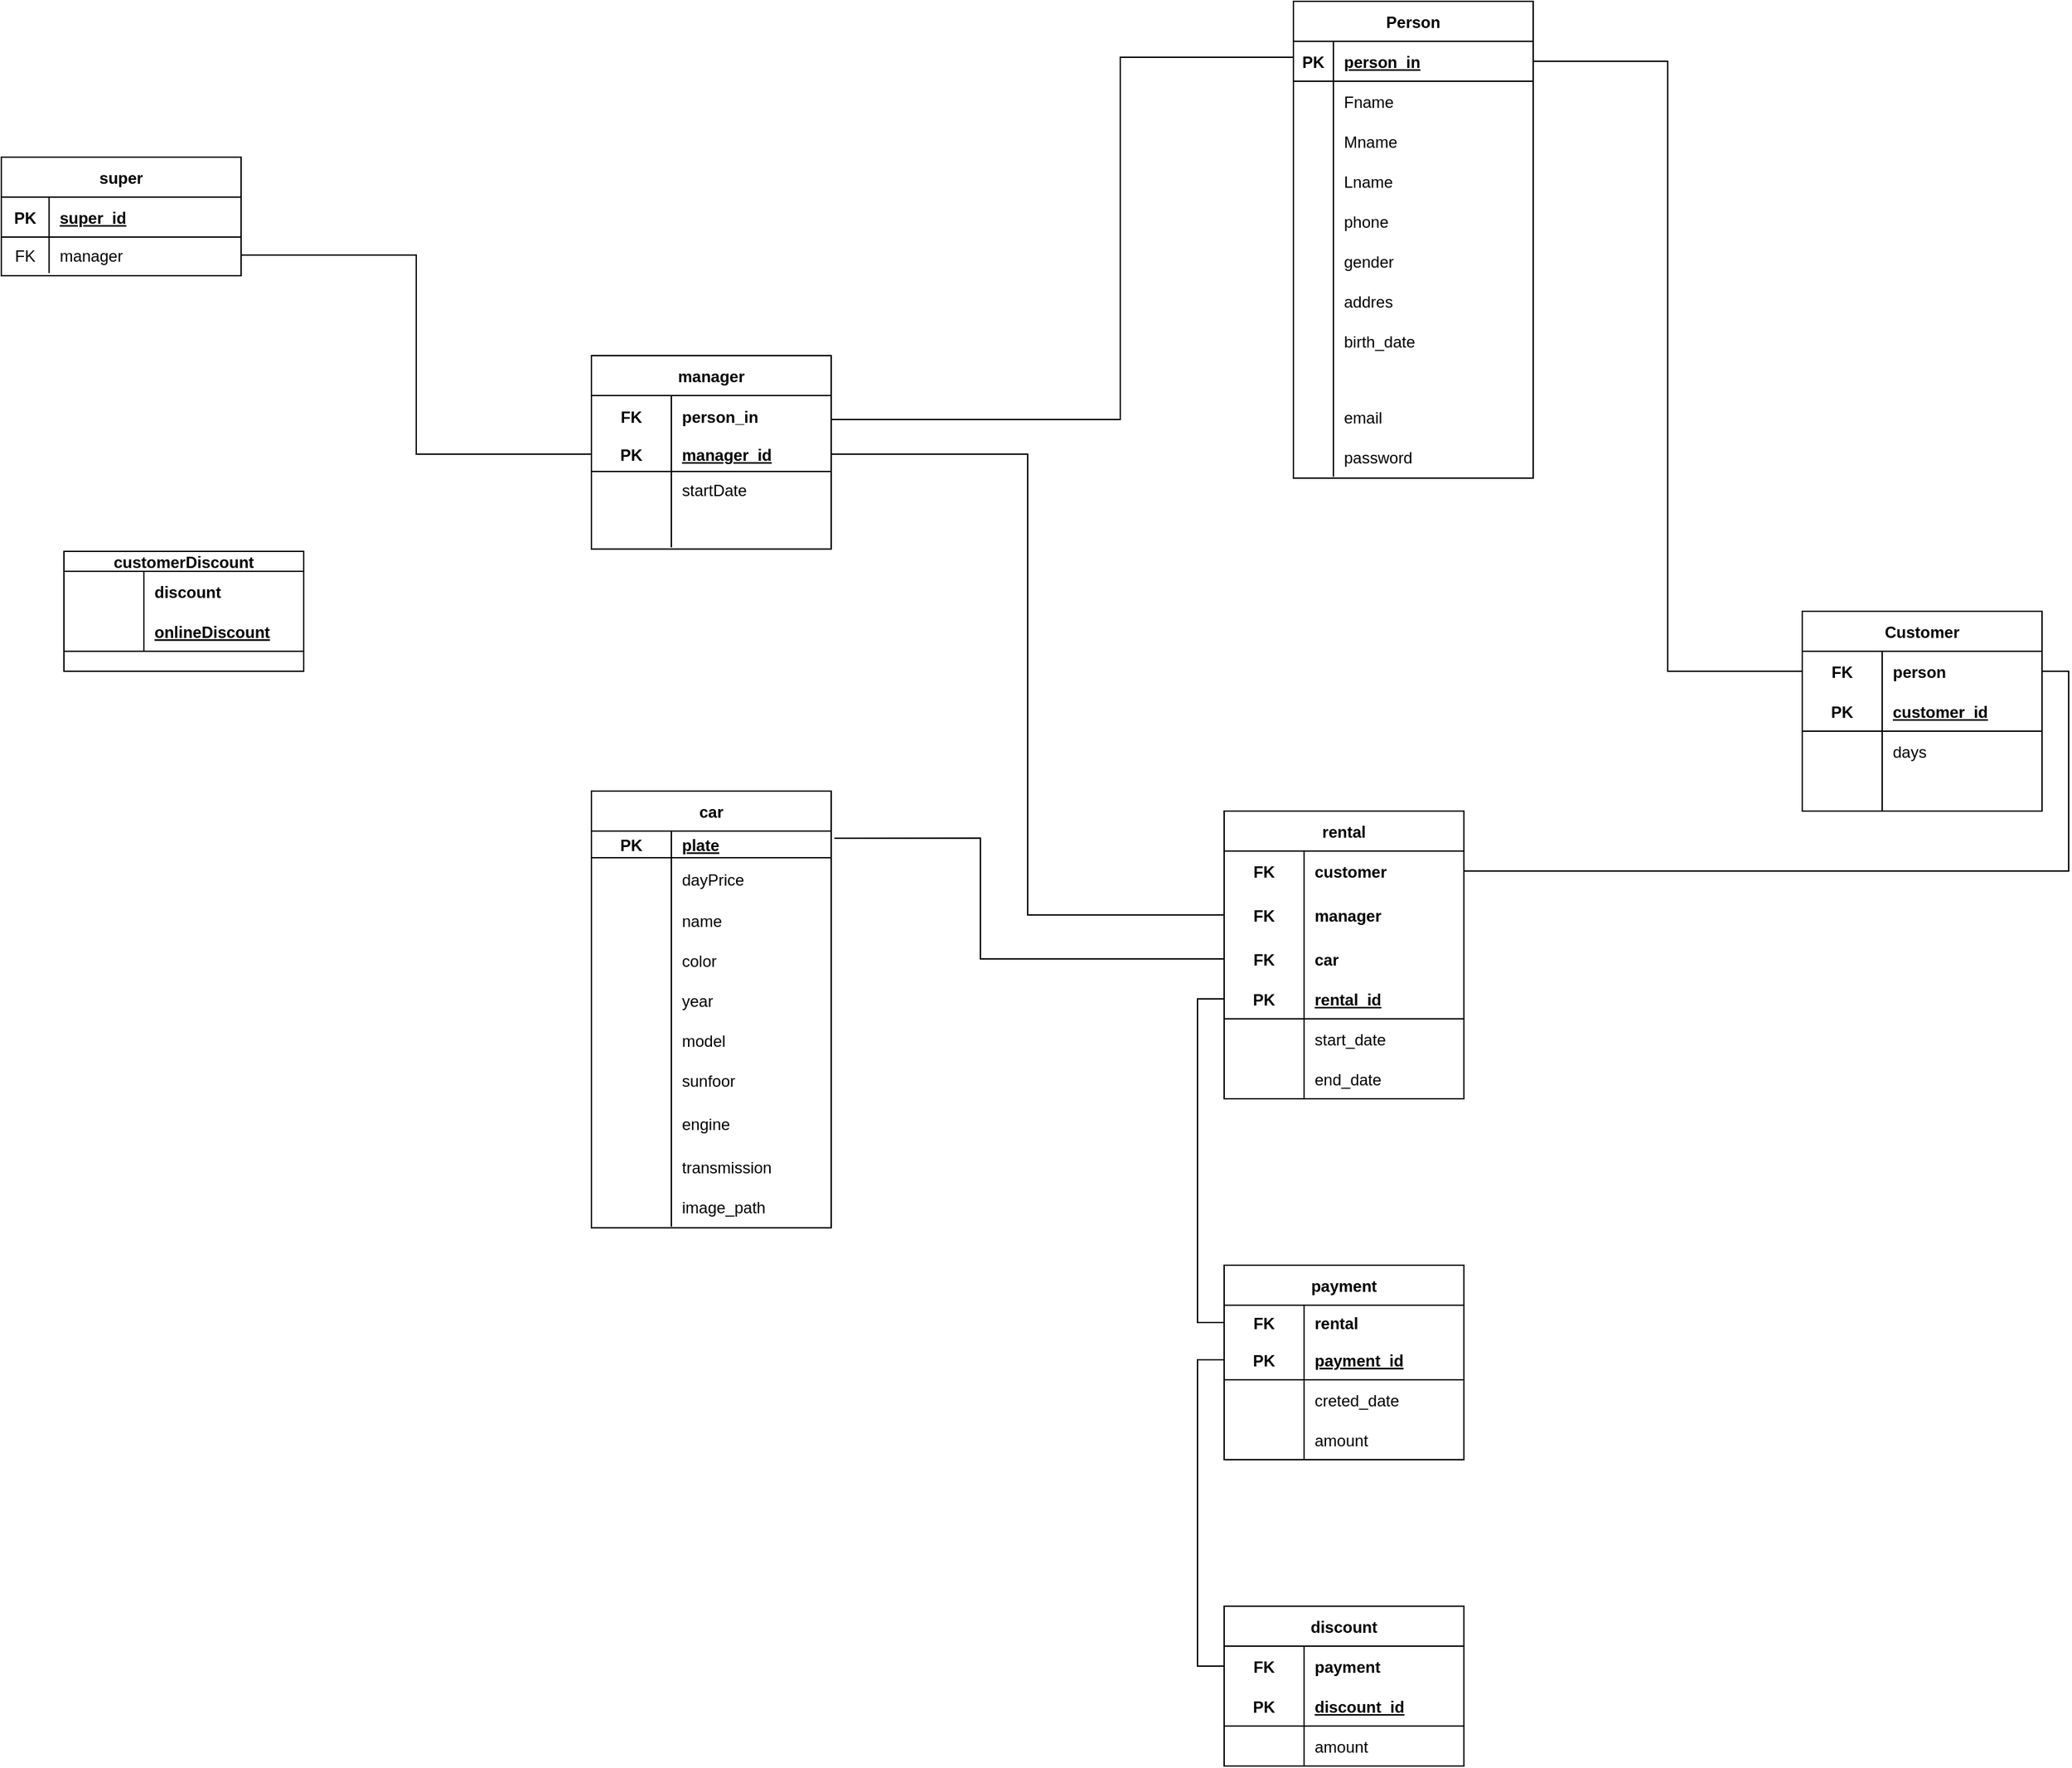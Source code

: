 <mxfile version="20.6.2" type="device"><diagram id="nkUAqKANwpKBDWSjdDUE" name="Page-1"><mxGraphModel dx="4309" dy="1456" grid="0" gridSize="10" guides="1" tooltips="1" connect="1" arrows="1" fold="1" page="0" pageScale="1" pageWidth="850" pageHeight="1100" math="0" shadow="0"><root><mxCell id="0"/><mxCell id="1" parent="0"/><mxCell id="NWsUg01r2J4NhtMfRWpU-36" value="Person" style="shape=table;startSize=30;container=1;collapsible=1;childLayout=tableLayout;fixedRows=1;rowLines=0;fontStyle=1;align=center;resizeLast=1;strokeColor=default;fontFamily=Helvetica;fontSize=12;fontColor=default;fillColor=default;gradientColor=none;" parent="1" vertex="1"><mxGeometry x="-623" y="-53" width="180" height="357.964" as="geometry"/></mxCell><mxCell id="NWsUg01r2J4NhtMfRWpU-37" value="" style="shape=tableRow;horizontal=0;startSize=0;swimlaneHead=0;swimlaneBody=0;fillColor=none;collapsible=0;dropTarget=0;points=[[0,0.5],[1,0.5]];portConstraint=eastwest;top=0;left=0;right=0;bottom=1;strokeColor=default;fontFamily=Helvetica;fontSize=12;fontColor=default;" parent="NWsUg01r2J4NhtMfRWpU-36" vertex="1"><mxGeometry y="30" width="180" height="30" as="geometry"/></mxCell><mxCell id="NWsUg01r2J4NhtMfRWpU-38" value="PK" style="shape=partialRectangle;connectable=0;fillColor=none;top=0;left=0;bottom=0;right=0;fontStyle=1;overflow=hidden;strokeColor=default;fontFamily=Helvetica;fontSize=12;fontColor=default;startSize=30;" parent="NWsUg01r2J4NhtMfRWpU-37" vertex="1"><mxGeometry width="30" height="30" as="geometry"><mxRectangle width="30" height="30" as="alternateBounds"/></mxGeometry></mxCell><mxCell id="NWsUg01r2J4NhtMfRWpU-39" value="person_in" style="shape=partialRectangle;connectable=0;fillColor=none;top=0;left=0;bottom=0;right=0;align=left;spacingLeft=6;fontStyle=5;overflow=hidden;strokeColor=default;fontFamily=Helvetica;fontSize=12;fontColor=default;startSize=30;" parent="NWsUg01r2J4NhtMfRWpU-37" vertex="1"><mxGeometry x="30" width="150" height="30" as="geometry"><mxRectangle width="150" height="30" as="alternateBounds"/></mxGeometry></mxCell><mxCell id="NWsUg01r2J4NhtMfRWpU-40" value="" style="shape=tableRow;horizontal=0;startSize=0;swimlaneHead=0;swimlaneBody=0;fillColor=none;collapsible=0;dropTarget=0;points=[[0,0.5],[1,0.5]];portConstraint=eastwest;top=0;left=0;right=0;bottom=0;strokeColor=default;fontFamily=Helvetica;fontSize=12;fontColor=default;" parent="NWsUg01r2J4NhtMfRWpU-36" vertex="1"><mxGeometry y="60" width="180" height="30" as="geometry"/></mxCell><mxCell id="NWsUg01r2J4NhtMfRWpU-41" value="" style="shape=partialRectangle;connectable=0;fillColor=none;top=0;left=0;bottom=0;right=0;editable=1;overflow=hidden;strokeColor=default;fontFamily=Helvetica;fontSize=12;fontColor=default;startSize=30;" parent="NWsUg01r2J4NhtMfRWpU-40" vertex="1"><mxGeometry width="30" height="30" as="geometry"><mxRectangle width="30" height="30" as="alternateBounds"/></mxGeometry></mxCell><mxCell id="NWsUg01r2J4NhtMfRWpU-42" value="Fname" style="shape=partialRectangle;connectable=0;fillColor=none;top=0;left=0;bottom=0;right=0;align=left;spacingLeft=6;overflow=hidden;strokeColor=default;fontFamily=Helvetica;fontSize=12;fontColor=default;startSize=30;" parent="NWsUg01r2J4NhtMfRWpU-40" vertex="1"><mxGeometry x="30" width="150" height="30" as="geometry"><mxRectangle width="150" height="30" as="alternateBounds"/></mxGeometry></mxCell><mxCell id="NWsUg01r2J4NhtMfRWpU-43" value="" style="shape=tableRow;horizontal=0;startSize=0;swimlaneHead=0;swimlaneBody=0;fillColor=none;collapsible=0;dropTarget=0;points=[[0,0.5],[1,0.5]];portConstraint=eastwest;top=0;left=0;right=0;bottom=0;strokeColor=default;fontFamily=Helvetica;fontSize=12;fontColor=default;" parent="NWsUg01r2J4NhtMfRWpU-36" vertex="1"><mxGeometry y="90" width="180" height="30" as="geometry"/></mxCell><mxCell id="NWsUg01r2J4NhtMfRWpU-44" value="" style="shape=partialRectangle;connectable=0;fillColor=none;top=0;left=0;bottom=0;right=0;editable=1;overflow=hidden;strokeColor=default;fontFamily=Helvetica;fontSize=12;fontColor=default;startSize=30;" parent="NWsUg01r2J4NhtMfRWpU-43" vertex="1"><mxGeometry width="30" height="30" as="geometry"><mxRectangle width="30" height="30" as="alternateBounds"/></mxGeometry></mxCell><mxCell id="NWsUg01r2J4NhtMfRWpU-45" value="Mname" style="shape=partialRectangle;connectable=0;fillColor=none;top=0;left=0;bottom=0;right=0;align=left;spacingLeft=6;overflow=hidden;strokeColor=default;fontFamily=Helvetica;fontSize=12;fontColor=default;startSize=30;" parent="NWsUg01r2J4NhtMfRWpU-43" vertex="1"><mxGeometry x="30" width="150" height="30" as="geometry"><mxRectangle width="150" height="30" as="alternateBounds"/></mxGeometry></mxCell><mxCell id="NWsUg01r2J4NhtMfRWpU-46" value="" style="shape=tableRow;horizontal=0;startSize=0;swimlaneHead=0;swimlaneBody=0;fillColor=none;collapsible=0;dropTarget=0;points=[[0,0.5],[1,0.5]];portConstraint=eastwest;top=0;left=0;right=0;bottom=0;strokeColor=default;fontFamily=Helvetica;fontSize=12;fontColor=default;" parent="NWsUg01r2J4NhtMfRWpU-36" vertex="1"><mxGeometry y="120" width="180" height="30" as="geometry"/></mxCell><mxCell id="NWsUg01r2J4NhtMfRWpU-47" value="" style="shape=partialRectangle;connectable=0;fillColor=none;top=0;left=0;bottom=0;right=0;editable=1;overflow=hidden;strokeColor=default;fontFamily=Helvetica;fontSize=12;fontColor=default;startSize=30;" parent="NWsUg01r2J4NhtMfRWpU-46" vertex="1"><mxGeometry width="30" height="30" as="geometry"><mxRectangle width="30" height="30" as="alternateBounds"/></mxGeometry></mxCell><mxCell id="NWsUg01r2J4NhtMfRWpU-48" value="Lname" style="shape=partialRectangle;connectable=0;fillColor=none;top=0;left=0;bottom=0;right=0;align=left;spacingLeft=6;overflow=hidden;strokeColor=default;fontFamily=Helvetica;fontSize=12;fontColor=default;startSize=30;" parent="NWsUg01r2J4NhtMfRWpU-46" vertex="1"><mxGeometry x="30" width="150" height="30" as="geometry"><mxRectangle width="150" height="30" as="alternateBounds"/></mxGeometry></mxCell><mxCell id="NWsUg01r2J4NhtMfRWpU-50" value="" style="shape=tableRow;horizontal=0;startSize=0;swimlaneHead=0;swimlaneBody=0;fillColor=none;collapsible=0;dropTarget=0;points=[[0,0.5],[1,0.5]];portConstraint=eastwest;top=0;left=0;right=0;bottom=0;strokeColor=default;fontFamily=Helvetica;fontSize=12;fontColor=default;" parent="NWsUg01r2J4NhtMfRWpU-36" vertex="1"><mxGeometry y="150" width="180" height="30" as="geometry"/></mxCell><mxCell id="NWsUg01r2J4NhtMfRWpU-51" value="" style="shape=partialRectangle;connectable=0;fillColor=none;top=0;left=0;bottom=0;right=0;editable=1;overflow=hidden;strokeColor=default;fontFamily=Helvetica;fontSize=12;fontColor=default;startSize=30;" parent="NWsUg01r2J4NhtMfRWpU-50" vertex="1"><mxGeometry width="30" height="30" as="geometry"><mxRectangle width="30" height="30" as="alternateBounds"/></mxGeometry></mxCell><mxCell id="NWsUg01r2J4NhtMfRWpU-52" value="phone" style="shape=partialRectangle;connectable=0;fillColor=none;top=0;left=0;bottom=0;right=0;align=left;spacingLeft=6;overflow=hidden;strokeColor=default;fontFamily=Helvetica;fontSize=12;fontColor=default;startSize=30;" parent="NWsUg01r2J4NhtMfRWpU-50" vertex="1"><mxGeometry x="30" width="150" height="30" as="geometry"><mxRectangle width="150" height="30" as="alternateBounds"/></mxGeometry></mxCell><mxCell id="NWsUg01r2J4NhtMfRWpU-53" value="" style="shape=tableRow;horizontal=0;startSize=0;swimlaneHead=0;swimlaneBody=0;fillColor=none;collapsible=0;dropTarget=0;points=[[0,0.5],[1,0.5]];portConstraint=eastwest;top=0;left=0;right=0;bottom=0;strokeColor=default;fontFamily=Helvetica;fontSize=12;fontColor=default;" parent="NWsUg01r2J4NhtMfRWpU-36" vertex="1"><mxGeometry y="180" width="180" height="30" as="geometry"/></mxCell><mxCell id="NWsUg01r2J4NhtMfRWpU-54" value="" style="shape=partialRectangle;connectable=0;fillColor=none;top=0;left=0;bottom=0;right=0;editable=1;overflow=hidden;strokeColor=default;fontFamily=Helvetica;fontSize=12;fontColor=default;startSize=30;" parent="NWsUg01r2J4NhtMfRWpU-53" vertex="1"><mxGeometry width="30" height="30" as="geometry"><mxRectangle width="30" height="30" as="alternateBounds"/></mxGeometry></mxCell><mxCell id="NWsUg01r2J4NhtMfRWpU-55" value="gender" style="shape=partialRectangle;connectable=0;fillColor=none;top=0;left=0;bottom=0;right=0;align=left;spacingLeft=6;overflow=hidden;strokeColor=default;fontFamily=Helvetica;fontSize=12;fontColor=default;startSize=30;" parent="NWsUg01r2J4NhtMfRWpU-53" vertex="1"><mxGeometry x="30" width="150" height="30" as="geometry"><mxRectangle width="150" height="30" as="alternateBounds"/></mxGeometry></mxCell><mxCell id="NWsUg01r2J4NhtMfRWpU-56" value="" style="shape=tableRow;horizontal=0;startSize=0;swimlaneHead=0;swimlaneBody=0;fillColor=none;collapsible=0;dropTarget=0;points=[[0,0.5],[1,0.5]];portConstraint=eastwest;top=0;left=0;right=0;bottom=0;strokeColor=default;fontFamily=Helvetica;fontSize=12;fontColor=default;" parent="NWsUg01r2J4NhtMfRWpU-36" vertex="1"><mxGeometry y="210" width="180" height="30" as="geometry"/></mxCell><mxCell id="NWsUg01r2J4NhtMfRWpU-57" value="" style="shape=partialRectangle;connectable=0;fillColor=none;top=0;left=0;bottom=0;right=0;editable=1;overflow=hidden;strokeColor=default;fontFamily=Helvetica;fontSize=12;fontColor=default;startSize=30;" parent="NWsUg01r2J4NhtMfRWpU-56" vertex="1"><mxGeometry width="30" height="30" as="geometry"><mxRectangle width="30" height="30" as="alternateBounds"/></mxGeometry></mxCell><mxCell id="NWsUg01r2J4NhtMfRWpU-58" value="addres" style="shape=partialRectangle;connectable=0;fillColor=none;top=0;left=0;bottom=0;right=0;align=left;spacingLeft=6;overflow=hidden;strokeColor=default;fontFamily=Helvetica;fontSize=12;fontColor=default;startSize=30;" parent="NWsUg01r2J4NhtMfRWpU-56" vertex="1"><mxGeometry x="30" width="150" height="30" as="geometry"><mxRectangle width="150" height="30" as="alternateBounds"/></mxGeometry></mxCell><mxCell id="NWsUg01r2J4NhtMfRWpU-59" value="" style="shape=tableRow;horizontal=0;startSize=0;swimlaneHead=0;swimlaneBody=0;fillColor=none;collapsible=0;dropTarget=0;points=[[0,0.5],[1,0.5]];portConstraint=eastwest;top=0;left=0;right=0;bottom=0;strokeColor=default;fontFamily=Helvetica;fontSize=12;fontColor=default;" parent="NWsUg01r2J4NhtMfRWpU-36" vertex="1"><mxGeometry y="240" width="180" height="30" as="geometry"/></mxCell><mxCell id="NWsUg01r2J4NhtMfRWpU-60" value="" style="shape=partialRectangle;connectable=0;fillColor=none;top=0;left=0;bottom=0;right=0;editable=1;overflow=hidden;strokeColor=default;fontFamily=Helvetica;fontSize=12;fontColor=default;startSize=30;" parent="NWsUg01r2J4NhtMfRWpU-59" vertex="1"><mxGeometry width="30" height="30" as="geometry"><mxRectangle width="30" height="30" as="alternateBounds"/></mxGeometry></mxCell><mxCell id="NWsUg01r2J4NhtMfRWpU-61" value="birth_date" style="shape=partialRectangle;connectable=0;fillColor=none;top=0;left=0;bottom=0;right=0;align=left;spacingLeft=6;overflow=hidden;strokeColor=default;fontFamily=Helvetica;fontSize=12;fontColor=default;startSize=30;" parent="NWsUg01r2J4NhtMfRWpU-59" vertex="1"><mxGeometry x="30" width="150" height="30" as="geometry"><mxRectangle width="150" height="30" as="alternateBounds"/></mxGeometry></mxCell><mxCell id="kNGBFcUpJWhZeo4rrNSN-45" value="" style="shape=tableRow;horizontal=0;startSize=0;swimlaneHead=0;swimlaneBody=0;fillColor=none;collapsible=0;dropTarget=0;points=[[0,0.5],[1,0.5]];portConstraint=eastwest;top=0;left=0;right=0;bottom=0;strokeColor=default;fontFamily=Helvetica;fontSize=12;fontColor=default;" parent="NWsUg01r2J4NhtMfRWpU-36" vertex="1"><mxGeometry y="270" width="180" height="27" as="geometry"/></mxCell><mxCell id="kNGBFcUpJWhZeo4rrNSN-46" value="" style="shape=partialRectangle;connectable=0;fillColor=none;top=0;left=0;bottom=0;right=0;editable=1;overflow=hidden;strokeColor=default;fontFamily=Helvetica;fontSize=12;fontColor=default;startSize=30;" parent="kNGBFcUpJWhZeo4rrNSN-45" vertex="1"><mxGeometry width="30" height="27" as="geometry"><mxRectangle width="30" height="27" as="alternateBounds"/></mxGeometry></mxCell><mxCell id="kNGBFcUpJWhZeo4rrNSN-47" value="" style="shape=partialRectangle;connectable=0;fillColor=none;top=0;left=0;bottom=0;right=0;align=left;spacingLeft=6;overflow=hidden;strokeColor=default;fontFamily=Helvetica;fontSize=12;fontColor=default;startSize=30;" parent="kNGBFcUpJWhZeo4rrNSN-45" vertex="1"><mxGeometry x="30" width="150" height="27" as="geometry"><mxRectangle width="150" height="27" as="alternateBounds"/></mxGeometry></mxCell><mxCell id="NWsUg01r2J4NhtMfRWpU-62" value="" style="shape=tableRow;horizontal=0;startSize=0;swimlaneHead=0;swimlaneBody=0;fillColor=none;collapsible=0;dropTarget=0;points=[[0,0.5],[1,0.5]];portConstraint=eastwest;top=0;left=0;right=0;bottom=0;strokeColor=default;fontFamily=Helvetica;fontSize=12;fontColor=default;" parent="NWsUg01r2J4NhtMfRWpU-36" vertex="1"><mxGeometry y="297" width="180" height="30" as="geometry"/></mxCell><mxCell id="NWsUg01r2J4NhtMfRWpU-63" value="" style="shape=partialRectangle;connectable=0;fillColor=none;top=0;left=0;bottom=0;right=0;editable=1;overflow=hidden;strokeColor=default;fontFamily=Helvetica;fontSize=12;fontColor=default;startSize=30;" parent="NWsUg01r2J4NhtMfRWpU-62" vertex="1"><mxGeometry width="30" height="30" as="geometry"><mxRectangle width="30" height="30" as="alternateBounds"/></mxGeometry></mxCell><mxCell id="NWsUg01r2J4NhtMfRWpU-64" value="email" style="shape=partialRectangle;connectable=0;fillColor=none;top=0;left=0;bottom=0;right=0;align=left;spacingLeft=6;overflow=hidden;strokeColor=default;fontFamily=Helvetica;fontSize=12;fontColor=default;startSize=30;" parent="NWsUg01r2J4NhtMfRWpU-62" vertex="1"><mxGeometry x="30" width="150" height="30" as="geometry"><mxRectangle width="150" height="30" as="alternateBounds"/></mxGeometry></mxCell><mxCell id="pjFPg2zLvm7KXzIV2C6k-51" value="" style="shape=tableRow;horizontal=0;startSize=0;swimlaneHead=0;swimlaneBody=0;fillColor=none;collapsible=0;dropTarget=0;points=[[0,0.5],[1,0.5]];portConstraint=eastwest;top=0;left=0;right=0;bottom=0;strokeColor=default;fontFamily=Helvetica;fontSize=12;fontColor=default;" parent="NWsUg01r2J4NhtMfRWpU-36" vertex="1"><mxGeometry y="327" width="180" height="30" as="geometry"/></mxCell><mxCell id="pjFPg2zLvm7KXzIV2C6k-52" value="" style="shape=partialRectangle;connectable=0;fillColor=none;top=0;left=0;bottom=0;right=0;editable=1;overflow=hidden;strokeColor=default;fontFamily=Helvetica;fontSize=12;fontColor=default;startSize=30;" parent="pjFPg2zLvm7KXzIV2C6k-51" vertex="1"><mxGeometry width="30" height="30" as="geometry"><mxRectangle width="30" height="30" as="alternateBounds"/></mxGeometry></mxCell><mxCell id="pjFPg2zLvm7KXzIV2C6k-53" value="password" style="shape=partialRectangle;connectable=0;fillColor=none;top=0;left=0;bottom=0;right=0;align=left;spacingLeft=6;overflow=hidden;strokeColor=default;fontFamily=Helvetica;fontSize=12;fontColor=default;startSize=30;" parent="pjFPg2zLvm7KXzIV2C6k-51" vertex="1"><mxGeometry x="30" width="150" height="30" as="geometry"><mxRectangle width="150" height="30" as="alternateBounds"/></mxGeometry></mxCell><mxCell id="pjFPg2zLvm7KXzIV2C6k-54" value="Customer" style="shape=table;startSize=30;container=1;collapsible=1;childLayout=tableLayout;fixedRows=1;rowLines=0;fontStyle=1;align=center;resizeLast=1;" parent="1" vertex="1"><mxGeometry x="-241" y="405" width="180" height="150" as="geometry"/></mxCell><mxCell id="pjFPg2zLvm7KXzIV2C6k-55" value="" style="shape=tableRow;horizontal=0;startSize=0;swimlaneHead=0;swimlaneBody=0;fillColor=none;collapsible=0;dropTarget=0;points=[[0,0.5],[1,0.5]];portConstraint=eastwest;top=0;left=0;right=0;bottom=0;" parent="pjFPg2zLvm7KXzIV2C6k-54" vertex="1"><mxGeometry y="30" width="180" height="30" as="geometry"/></mxCell><mxCell id="pjFPg2zLvm7KXzIV2C6k-56" value="FK" style="shape=partialRectangle;connectable=0;fillColor=none;top=0;left=0;bottom=0;right=0;fontStyle=1;overflow=hidden;" parent="pjFPg2zLvm7KXzIV2C6k-55" vertex="1"><mxGeometry width="60" height="30" as="geometry"><mxRectangle width="60" height="30" as="alternateBounds"/></mxGeometry></mxCell><mxCell id="pjFPg2zLvm7KXzIV2C6k-57" value="person" style="shape=partialRectangle;connectable=0;fillColor=none;top=0;left=0;bottom=0;right=0;align=left;spacingLeft=6;fontStyle=1;overflow=hidden;" parent="pjFPg2zLvm7KXzIV2C6k-55" vertex="1"><mxGeometry x="60" width="120" height="30" as="geometry"><mxRectangle width="120" height="30" as="alternateBounds"/></mxGeometry></mxCell><mxCell id="pjFPg2zLvm7KXzIV2C6k-58" value="" style="shape=tableRow;horizontal=0;startSize=0;swimlaneHead=0;swimlaneBody=0;fillColor=none;collapsible=0;dropTarget=0;points=[[0,0.5],[1,0.5]];portConstraint=eastwest;top=0;left=0;right=0;bottom=1;" parent="pjFPg2zLvm7KXzIV2C6k-54" vertex="1"><mxGeometry y="60" width="180" height="30" as="geometry"/></mxCell><mxCell id="pjFPg2zLvm7KXzIV2C6k-59" value="PK" style="shape=partialRectangle;connectable=0;fillColor=none;top=0;left=0;bottom=0;right=0;fontStyle=1;overflow=hidden;" parent="pjFPg2zLvm7KXzIV2C6k-58" vertex="1"><mxGeometry width="60" height="30" as="geometry"><mxRectangle width="60" height="30" as="alternateBounds"/></mxGeometry></mxCell><mxCell id="pjFPg2zLvm7KXzIV2C6k-60" value="customer_id" style="shape=partialRectangle;connectable=0;fillColor=none;top=0;left=0;bottom=0;right=0;align=left;spacingLeft=6;fontStyle=5;overflow=hidden;" parent="pjFPg2zLvm7KXzIV2C6k-58" vertex="1"><mxGeometry x="60" width="120" height="30" as="geometry"><mxRectangle width="120" height="30" as="alternateBounds"/></mxGeometry></mxCell><mxCell id="pjFPg2zLvm7KXzIV2C6k-61" value="" style="shape=tableRow;horizontal=0;startSize=0;swimlaneHead=0;swimlaneBody=0;fillColor=none;collapsible=0;dropTarget=0;points=[[0,0.5],[1,0.5]];portConstraint=eastwest;top=0;left=0;right=0;bottom=0;" parent="pjFPg2zLvm7KXzIV2C6k-54" vertex="1"><mxGeometry y="90" width="180" height="30" as="geometry"/></mxCell><mxCell id="pjFPg2zLvm7KXzIV2C6k-62" value="" style="shape=partialRectangle;connectable=0;fillColor=none;top=0;left=0;bottom=0;right=0;editable=1;overflow=hidden;" parent="pjFPg2zLvm7KXzIV2C6k-61" vertex="1"><mxGeometry width="60" height="30" as="geometry"><mxRectangle width="60" height="30" as="alternateBounds"/></mxGeometry></mxCell><mxCell id="pjFPg2zLvm7KXzIV2C6k-63" value="days" style="shape=partialRectangle;connectable=0;fillColor=none;top=0;left=0;bottom=0;right=0;align=left;spacingLeft=6;overflow=hidden;" parent="pjFPg2zLvm7KXzIV2C6k-61" vertex="1"><mxGeometry x="60" width="120" height="30" as="geometry"><mxRectangle width="120" height="30" as="alternateBounds"/></mxGeometry></mxCell><mxCell id="pjFPg2zLvm7KXzIV2C6k-64" value="" style="shape=tableRow;horizontal=0;startSize=0;swimlaneHead=0;swimlaneBody=0;fillColor=none;collapsible=0;dropTarget=0;points=[[0,0.5],[1,0.5]];portConstraint=eastwest;top=0;left=0;right=0;bottom=0;" parent="pjFPg2zLvm7KXzIV2C6k-54" vertex="1"><mxGeometry y="120" width="180" height="30" as="geometry"/></mxCell><mxCell id="pjFPg2zLvm7KXzIV2C6k-65" value="" style="shape=partialRectangle;connectable=0;fillColor=none;top=0;left=0;bottom=0;right=0;editable=1;overflow=hidden;" parent="pjFPg2zLvm7KXzIV2C6k-64" vertex="1"><mxGeometry width="60" height="30" as="geometry"><mxRectangle width="60" height="30" as="alternateBounds"/></mxGeometry></mxCell><mxCell id="pjFPg2zLvm7KXzIV2C6k-66" value="" style="shape=partialRectangle;connectable=0;fillColor=none;top=0;left=0;bottom=0;right=0;align=left;spacingLeft=6;overflow=hidden;" parent="pjFPg2zLvm7KXzIV2C6k-64" vertex="1"><mxGeometry x="60" width="120" height="30" as="geometry"><mxRectangle width="120" height="30" as="alternateBounds"/></mxGeometry></mxCell><mxCell id="pjFPg2zLvm7KXzIV2C6k-80" value="manager" style="shape=table;startSize=30;container=1;collapsible=1;childLayout=tableLayout;fixedRows=1;rowLines=0;fontStyle=1;align=center;resizeLast=1;" parent="1" vertex="1"><mxGeometry x="-1150" y="213" width="180" height="145.2" as="geometry"/></mxCell><mxCell id="pjFPg2zLvm7KXzIV2C6k-81" value="" style="shape=tableRow;horizontal=0;startSize=0;swimlaneHead=0;swimlaneBody=0;fillColor=none;collapsible=0;dropTarget=0;points=[[0,0.5],[1,0.5]];portConstraint=eastwest;top=0;left=0;right=0;bottom=0;" parent="pjFPg2zLvm7KXzIV2C6k-80" vertex="1"><mxGeometry y="30" width="180" height="31" as="geometry"/></mxCell><mxCell id="pjFPg2zLvm7KXzIV2C6k-82" value="FK" style="shape=partialRectangle;connectable=0;fillColor=none;top=0;left=0;bottom=0;right=0;fontStyle=1;overflow=hidden;" parent="pjFPg2zLvm7KXzIV2C6k-81" vertex="1"><mxGeometry width="60" height="31" as="geometry"><mxRectangle width="60" height="31" as="alternateBounds"/></mxGeometry></mxCell><mxCell id="pjFPg2zLvm7KXzIV2C6k-83" value="person_in" style="shape=partialRectangle;connectable=0;fillColor=none;top=0;left=0;bottom=0;right=0;align=left;spacingLeft=6;fontStyle=1;overflow=hidden;" parent="pjFPg2zLvm7KXzIV2C6k-81" vertex="1"><mxGeometry x="60" width="120" height="31" as="geometry"><mxRectangle width="120" height="31" as="alternateBounds"/></mxGeometry></mxCell><mxCell id="pjFPg2zLvm7KXzIV2C6k-84" value="" style="shape=tableRow;horizontal=0;startSize=0;swimlaneHead=0;swimlaneBody=0;fillColor=none;collapsible=0;dropTarget=0;points=[[0,0.5],[1,0.5]];portConstraint=eastwest;top=0;left=0;right=0;bottom=1;" parent="pjFPg2zLvm7KXzIV2C6k-80" vertex="1"><mxGeometry y="61" width="180" height="26" as="geometry"/></mxCell><mxCell id="pjFPg2zLvm7KXzIV2C6k-85" value="PK" style="shape=partialRectangle;connectable=0;fillColor=none;top=0;left=0;bottom=0;right=0;fontStyle=1;overflow=hidden;" parent="pjFPg2zLvm7KXzIV2C6k-84" vertex="1"><mxGeometry width="60" height="26" as="geometry"><mxRectangle width="60" height="26" as="alternateBounds"/></mxGeometry></mxCell><mxCell id="pjFPg2zLvm7KXzIV2C6k-86" value="manager_id" style="shape=partialRectangle;connectable=0;fillColor=none;top=0;left=0;bottom=0;right=0;align=left;spacingLeft=6;fontStyle=5;overflow=hidden;" parent="pjFPg2zLvm7KXzIV2C6k-84" vertex="1"><mxGeometry x="60" width="120" height="26" as="geometry"><mxRectangle width="120" height="26" as="alternateBounds"/></mxGeometry></mxCell><mxCell id="pjFPg2zLvm7KXzIV2C6k-87" value="" style="shape=tableRow;horizontal=0;startSize=0;swimlaneHead=0;swimlaneBody=0;fillColor=none;collapsible=0;dropTarget=0;points=[[0,0.5],[1,0.5]];portConstraint=eastwest;top=0;left=0;right=0;bottom=0;" parent="pjFPg2zLvm7KXzIV2C6k-80" vertex="1"><mxGeometry y="87" width="180" height="27" as="geometry"/></mxCell><mxCell id="pjFPg2zLvm7KXzIV2C6k-88" value="" style="shape=partialRectangle;connectable=0;fillColor=none;top=0;left=0;bottom=0;right=0;editable=1;overflow=hidden;" parent="pjFPg2zLvm7KXzIV2C6k-87" vertex="1"><mxGeometry width="60" height="27" as="geometry"><mxRectangle width="60" height="27" as="alternateBounds"/></mxGeometry></mxCell><mxCell id="pjFPg2zLvm7KXzIV2C6k-89" value="startDate" style="shape=partialRectangle;connectable=0;fillColor=none;top=0;left=0;bottom=0;right=0;align=left;spacingLeft=6;overflow=hidden;" parent="pjFPg2zLvm7KXzIV2C6k-87" vertex="1"><mxGeometry x="60" width="120" height="27" as="geometry"><mxRectangle width="120" height="27" as="alternateBounds"/></mxGeometry></mxCell><mxCell id="pjFPg2zLvm7KXzIV2C6k-90" value="" style="shape=tableRow;horizontal=0;startSize=0;swimlaneHead=0;swimlaneBody=0;fillColor=none;collapsible=0;dropTarget=0;points=[[0,0.5],[1,0.5]];portConstraint=eastwest;top=0;left=0;right=0;bottom=0;" parent="pjFPg2zLvm7KXzIV2C6k-80" vertex="1"><mxGeometry y="114" width="180" height="30" as="geometry"/></mxCell><mxCell id="pjFPg2zLvm7KXzIV2C6k-91" value="" style="shape=partialRectangle;connectable=0;fillColor=none;top=0;left=0;bottom=0;right=0;editable=1;overflow=hidden;" parent="pjFPg2zLvm7KXzIV2C6k-90" vertex="1"><mxGeometry width="60" height="30" as="geometry"><mxRectangle width="60" height="30" as="alternateBounds"/></mxGeometry></mxCell><mxCell id="pjFPg2zLvm7KXzIV2C6k-92" value="" style="shape=partialRectangle;connectable=0;fillColor=none;top=0;left=0;bottom=0;right=0;align=left;spacingLeft=6;overflow=hidden;" parent="pjFPg2zLvm7KXzIV2C6k-90" vertex="1"><mxGeometry x="60" width="120" height="30" as="geometry"><mxRectangle width="120" height="30" as="alternateBounds"/></mxGeometry></mxCell><mxCell id="pjFPg2zLvm7KXzIV2C6k-124" value="car" style="shape=table;startSize=30;container=1;collapsible=1;childLayout=tableLayout;fixedRows=1;rowLines=0;fontStyle=1;align=center;resizeLast=1;" parent="1" vertex="1"><mxGeometry x="-1150" y="540" width="180" height="327.826" as="geometry"/></mxCell><mxCell id="pjFPg2zLvm7KXzIV2C6k-128" value="" style="shape=tableRow;horizontal=0;startSize=0;swimlaneHead=0;swimlaneBody=0;fillColor=none;collapsible=0;dropTarget=0;points=[[0,0.5],[1,0.5]];portConstraint=eastwest;top=0;left=0;right=0;bottom=1;" parent="pjFPg2zLvm7KXzIV2C6k-124" vertex="1"><mxGeometry y="30" width="180" height="20" as="geometry"/></mxCell><mxCell id="pjFPg2zLvm7KXzIV2C6k-129" value="PK" style="shape=partialRectangle;connectable=0;fillColor=none;top=0;left=0;bottom=0;right=0;fontStyle=1;overflow=hidden;" parent="pjFPg2zLvm7KXzIV2C6k-128" vertex="1"><mxGeometry width="60" height="20" as="geometry"><mxRectangle width="60" height="20" as="alternateBounds"/></mxGeometry></mxCell><mxCell id="pjFPg2zLvm7KXzIV2C6k-130" value="plate" style="shape=partialRectangle;connectable=0;fillColor=none;top=0;left=0;bottom=0;right=0;align=left;spacingLeft=6;fontStyle=5;overflow=hidden;" parent="pjFPg2zLvm7KXzIV2C6k-128" vertex="1"><mxGeometry x="60" width="120" height="20" as="geometry"><mxRectangle width="120" height="20" as="alternateBounds"/></mxGeometry></mxCell><mxCell id="pjFPg2zLvm7KXzIV2C6k-131" value="" style="shape=tableRow;horizontal=0;startSize=0;swimlaneHead=0;swimlaneBody=0;fillColor=none;collapsible=0;dropTarget=0;points=[[0,0.5],[1,0.5]];portConstraint=eastwest;top=0;left=0;right=0;bottom=0;" parent="pjFPg2zLvm7KXzIV2C6k-124" vertex="1"><mxGeometry y="50" width="180" height="32" as="geometry"/></mxCell><mxCell id="pjFPg2zLvm7KXzIV2C6k-132" value="" style="shape=partialRectangle;connectable=0;fillColor=none;top=0;left=0;bottom=0;right=0;editable=1;overflow=hidden;" parent="pjFPg2zLvm7KXzIV2C6k-131" vertex="1"><mxGeometry width="60" height="32" as="geometry"><mxRectangle width="60" height="32" as="alternateBounds"/></mxGeometry></mxCell><mxCell id="pjFPg2zLvm7KXzIV2C6k-133" value="dayPrice" style="shape=partialRectangle;connectable=0;fillColor=none;top=0;left=0;bottom=0;right=0;align=left;spacingLeft=6;overflow=hidden;" parent="pjFPg2zLvm7KXzIV2C6k-131" vertex="1"><mxGeometry x="60" width="120" height="32" as="geometry"><mxRectangle width="120" height="32" as="alternateBounds"/></mxGeometry></mxCell><mxCell id="pjFPg2zLvm7KXzIV2C6k-134" value="" style="shape=tableRow;horizontal=0;startSize=0;swimlaneHead=0;swimlaneBody=0;fillColor=none;collapsible=0;dropTarget=0;points=[[0,0.5],[1,0.5]];portConstraint=eastwest;top=0;left=0;right=0;bottom=0;" parent="pjFPg2zLvm7KXzIV2C6k-124" vertex="1"><mxGeometry y="82" width="180" height="30" as="geometry"/></mxCell><mxCell id="pjFPg2zLvm7KXzIV2C6k-135" value="" style="shape=partialRectangle;connectable=0;fillColor=none;top=0;left=0;bottom=0;right=0;editable=1;overflow=hidden;" parent="pjFPg2zLvm7KXzIV2C6k-134" vertex="1"><mxGeometry width="60" height="30" as="geometry"><mxRectangle width="60" height="30" as="alternateBounds"/></mxGeometry></mxCell><mxCell id="pjFPg2zLvm7KXzIV2C6k-136" value="name" style="shape=partialRectangle;connectable=0;fillColor=none;top=0;left=0;bottom=0;right=0;align=left;spacingLeft=6;overflow=hidden;" parent="pjFPg2zLvm7KXzIV2C6k-134" vertex="1"><mxGeometry x="60" width="120" height="30" as="geometry"><mxRectangle width="120" height="30" as="alternateBounds"/></mxGeometry></mxCell><mxCell id="pjFPg2zLvm7KXzIV2C6k-137" value="" style="shape=tableRow;horizontal=0;startSize=0;swimlaneHead=0;swimlaneBody=0;fillColor=none;collapsible=0;dropTarget=0;points=[[0,0.5],[1,0.5]];portConstraint=eastwest;top=0;left=0;right=0;bottom=0;" parent="pjFPg2zLvm7KXzIV2C6k-124" vertex="1"><mxGeometry y="112" width="180" height="30" as="geometry"/></mxCell><mxCell id="pjFPg2zLvm7KXzIV2C6k-138" value="" style="shape=partialRectangle;connectable=0;fillColor=none;top=0;left=0;bottom=0;right=0;editable=1;overflow=hidden;" parent="pjFPg2zLvm7KXzIV2C6k-137" vertex="1"><mxGeometry width="60" height="30" as="geometry"><mxRectangle width="60" height="30" as="alternateBounds"/></mxGeometry></mxCell><mxCell id="pjFPg2zLvm7KXzIV2C6k-139" value="color" style="shape=partialRectangle;connectable=0;fillColor=none;top=0;left=0;bottom=0;right=0;align=left;spacingLeft=6;overflow=hidden;" parent="pjFPg2zLvm7KXzIV2C6k-137" vertex="1"><mxGeometry x="60" width="120" height="30" as="geometry"><mxRectangle width="120" height="30" as="alternateBounds"/></mxGeometry></mxCell><mxCell id="pjFPg2zLvm7KXzIV2C6k-140" value="" style="shape=tableRow;horizontal=0;startSize=0;swimlaneHead=0;swimlaneBody=0;fillColor=none;collapsible=0;dropTarget=0;points=[[0,0.5],[1,0.5]];portConstraint=eastwest;top=0;left=0;right=0;bottom=0;" parent="pjFPg2zLvm7KXzIV2C6k-124" vertex="1"><mxGeometry y="142" width="180" height="30" as="geometry"/></mxCell><mxCell id="pjFPg2zLvm7KXzIV2C6k-141" value="" style="shape=partialRectangle;connectable=0;fillColor=none;top=0;left=0;bottom=0;right=0;editable=1;overflow=hidden;" parent="pjFPg2zLvm7KXzIV2C6k-140" vertex="1"><mxGeometry width="60" height="30" as="geometry"><mxRectangle width="60" height="30" as="alternateBounds"/></mxGeometry></mxCell><mxCell id="pjFPg2zLvm7KXzIV2C6k-142" value="year" style="shape=partialRectangle;connectable=0;fillColor=none;top=0;left=0;bottom=0;right=0;align=left;spacingLeft=6;overflow=hidden;" parent="pjFPg2zLvm7KXzIV2C6k-140" vertex="1"><mxGeometry x="60" width="120" height="30" as="geometry"><mxRectangle width="120" height="30" as="alternateBounds"/></mxGeometry></mxCell><mxCell id="pjFPg2zLvm7KXzIV2C6k-143" value="" style="shape=tableRow;horizontal=0;startSize=0;swimlaneHead=0;swimlaneBody=0;fillColor=none;collapsible=0;dropTarget=0;points=[[0,0.5],[1,0.5]];portConstraint=eastwest;top=0;left=0;right=0;bottom=0;" parent="pjFPg2zLvm7KXzIV2C6k-124" vertex="1"><mxGeometry y="172" width="180" height="30" as="geometry"/></mxCell><mxCell id="pjFPg2zLvm7KXzIV2C6k-144" value="" style="shape=partialRectangle;connectable=0;fillColor=none;top=0;left=0;bottom=0;right=0;editable=1;overflow=hidden;" parent="pjFPg2zLvm7KXzIV2C6k-143" vertex="1"><mxGeometry width="60" height="30" as="geometry"><mxRectangle width="60" height="30" as="alternateBounds"/></mxGeometry></mxCell><mxCell id="pjFPg2zLvm7KXzIV2C6k-145" value="model" style="shape=partialRectangle;connectable=0;fillColor=none;top=0;left=0;bottom=0;right=0;align=left;spacingLeft=6;overflow=hidden;" parent="pjFPg2zLvm7KXzIV2C6k-143" vertex="1"><mxGeometry x="60" width="120" height="30" as="geometry"><mxRectangle width="120" height="30" as="alternateBounds"/></mxGeometry></mxCell><mxCell id="pjFPg2zLvm7KXzIV2C6k-146" value="" style="shape=tableRow;horizontal=0;startSize=0;swimlaneHead=0;swimlaneBody=0;fillColor=none;collapsible=0;dropTarget=0;points=[[0,0.5],[1,0.5]];portConstraint=eastwest;top=0;left=0;right=0;bottom=0;" parent="pjFPg2zLvm7KXzIV2C6k-124" vertex="1"><mxGeometry y="202" width="180" height="30" as="geometry"/></mxCell><mxCell id="pjFPg2zLvm7KXzIV2C6k-147" value="" style="shape=partialRectangle;connectable=0;fillColor=none;top=0;left=0;bottom=0;right=0;editable=1;overflow=hidden;" parent="pjFPg2zLvm7KXzIV2C6k-146" vertex="1"><mxGeometry width="60" height="30" as="geometry"><mxRectangle width="60" height="30" as="alternateBounds"/></mxGeometry></mxCell><mxCell id="pjFPg2zLvm7KXzIV2C6k-148" value="sunfoor" style="shape=partialRectangle;connectable=0;fillColor=none;top=0;left=0;bottom=0;right=0;align=left;spacingLeft=6;overflow=hidden;" parent="pjFPg2zLvm7KXzIV2C6k-146" vertex="1"><mxGeometry x="60" width="120" height="30" as="geometry"><mxRectangle width="120" height="30" as="alternateBounds"/></mxGeometry></mxCell><mxCell id="pjFPg2zLvm7KXzIV2C6k-149" value="" style="shape=tableRow;horizontal=0;startSize=0;swimlaneHead=0;swimlaneBody=0;fillColor=none;collapsible=0;dropTarget=0;points=[[0,0.5],[1,0.5]];portConstraint=eastwest;top=0;left=0;right=0;bottom=0;" parent="pjFPg2zLvm7KXzIV2C6k-124" vertex="1"><mxGeometry y="232" width="180" height="35" as="geometry"/></mxCell><mxCell id="pjFPg2zLvm7KXzIV2C6k-150" value="" style="shape=partialRectangle;connectable=0;fillColor=none;top=0;left=0;bottom=0;right=0;editable=1;overflow=hidden;" parent="pjFPg2zLvm7KXzIV2C6k-149" vertex="1"><mxGeometry width="60" height="35" as="geometry"><mxRectangle width="60" height="35" as="alternateBounds"/></mxGeometry></mxCell><mxCell id="pjFPg2zLvm7KXzIV2C6k-151" value="engine" style="shape=partialRectangle;connectable=0;fillColor=none;top=0;left=0;bottom=0;right=0;align=left;spacingLeft=6;overflow=hidden;" parent="pjFPg2zLvm7KXzIV2C6k-149" vertex="1"><mxGeometry x="60" width="120" height="35" as="geometry"><mxRectangle width="120" height="35" as="alternateBounds"/></mxGeometry></mxCell><mxCell id="pjFPg2zLvm7KXzIV2C6k-152" value="" style="shape=tableRow;horizontal=0;startSize=0;swimlaneHead=0;swimlaneBody=0;fillColor=none;collapsible=0;dropTarget=0;points=[[0,0.5],[1,0.5]];portConstraint=eastwest;top=0;left=0;right=0;bottom=0;" parent="pjFPg2zLvm7KXzIV2C6k-124" vertex="1"><mxGeometry y="267" width="180" height="30" as="geometry"/></mxCell><mxCell id="pjFPg2zLvm7KXzIV2C6k-153" value="" style="shape=partialRectangle;connectable=0;fillColor=none;top=0;left=0;bottom=0;right=0;editable=1;overflow=hidden;" parent="pjFPg2zLvm7KXzIV2C6k-152" vertex="1"><mxGeometry width="60" height="30" as="geometry"><mxRectangle width="60" height="30" as="alternateBounds"/></mxGeometry></mxCell><mxCell id="pjFPg2zLvm7KXzIV2C6k-154" value="transmission" style="shape=partialRectangle;connectable=0;fillColor=none;top=0;left=0;bottom=0;right=0;align=left;spacingLeft=6;overflow=hidden;" parent="pjFPg2zLvm7KXzIV2C6k-152" vertex="1"><mxGeometry x="60" width="120" height="30" as="geometry"><mxRectangle width="120" height="30" as="alternateBounds"/></mxGeometry></mxCell><mxCell id="kNGBFcUpJWhZeo4rrNSN-42" value="" style="shape=tableRow;horizontal=0;startSize=0;swimlaneHead=0;swimlaneBody=0;fillColor=none;collapsible=0;dropTarget=0;points=[[0,0.5],[1,0.5]];portConstraint=eastwest;top=0;left=0;right=0;bottom=0;" parent="pjFPg2zLvm7KXzIV2C6k-124" vertex="1"><mxGeometry y="297" width="180" height="30" as="geometry"/></mxCell><mxCell id="kNGBFcUpJWhZeo4rrNSN-43" value="" style="shape=partialRectangle;connectable=0;fillColor=none;top=0;left=0;bottom=0;right=0;editable=1;overflow=hidden;" parent="kNGBFcUpJWhZeo4rrNSN-42" vertex="1"><mxGeometry width="60" height="30" as="geometry"><mxRectangle width="60" height="30" as="alternateBounds"/></mxGeometry></mxCell><mxCell id="kNGBFcUpJWhZeo4rrNSN-44" value="image_path" style="shape=partialRectangle;connectable=0;fillColor=none;top=0;left=0;bottom=0;right=0;align=left;spacingLeft=6;overflow=hidden;" parent="kNGBFcUpJWhZeo4rrNSN-42" vertex="1"><mxGeometry x="60" width="120" height="30" as="geometry"><mxRectangle width="120" height="30" as="alternateBounds"/></mxGeometry></mxCell><mxCell id="pjFPg2zLvm7KXzIV2C6k-156" style="edgeStyle=orthogonalEdgeStyle;rounded=0;orthogonalLoop=1;jettySize=auto;html=1;entryX=1;entryY=0.5;entryDx=0;entryDy=0;endArrow=none;endFill=0;" parent="1" source="pjFPg2zLvm7KXzIV2C6k-55" target="NWsUg01r2J4NhtMfRWpU-37" edge="1"><mxGeometry relative="1" as="geometry"/></mxCell><mxCell id="pjFPg2zLvm7KXzIV2C6k-160" style="edgeStyle=orthogonalEdgeStyle;rounded=0;orthogonalLoop=1;jettySize=auto;html=1;entryX=0;entryY=0.5;entryDx=0;entryDy=0;endArrow=none;endFill=0;" parent="1" source="pjFPg2zLvm7KXzIV2C6k-81" target="NWsUg01r2J4NhtMfRWpU-37" edge="1"><mxGeometry relative="1" as="geometry"><Array as="points"><mxPoint x="-753" y="261"/><mxPoint x="-753" y="-11"/></Array></mxGeometry></mxCell><mxCell id="pjFPg2zLvm7KXzIV2C6k-162" value="rental" style="shape=table;startSize=30;container=1;collapsible=1;childLayout=tableLayout;fixedRows=1;rowLines=0;fontStyle=1;align=center;resizeLast=1;" parent="1" vertex="1"><mxGeometry x="-675" y="555" width="180" height="216" as="geometry"/></mxCell><mxCell id="pjFPg2zLvm7KXzIV2C6k-163" value="" style="shape=tableRow;horizontal=0;startSize=0;swimlaneHead=0;swimlaneBody=0;fillColor=none;collapsible=0;dropTarget=0;points=[[0,0.5],[1,0.5]];portConstraint=eastwest;top=0;left=0;right=0;bottom=0;" parent="pjFPg2zLvm7KXzIV2C6k-162" vertex="1"><mxGeometry y="30" width="180" height="30" as="geometry"/></mxCell><mxCell id="pjFPg2zLvm7KXzIV2C6k-164" value="FK" style="shape=partialRectangle;connectable=0;fillColor=none;top=0;left=0;bottom=0;right=0;fontStyle=1;overflow=hidden;" parent="pjFPg2zLvm7KXzIV2C6k-163" vertex="1"><mxGeometry width="60" height="30" as="geometry"><mxRectangle width="60" height="30" as="alternateBounds"/></mxGeometry></mxCell><mxCell id="pjFPg2zLvm7KXzIV2C6k-165" value="customer" style="shape=partialRectangle;connectable=0;fillColor=none;top=0;left=0;bottom=0;right=0;align=left;spacingLeft=6;fontStyle=1;overflow=hidden;" parent="pjFPg2zLvm7KXzIV2C6k-163" vertex="1"><mxGeometry x="60" width="120" height="30" as="geometry"><mxRectangle width="120" height="30" as="alternateBounds"/></mxGeometry></mxCell><mxCell id="kNGBFcUpJWhZeo4rrNSN-2" value="" style="shape=tableRow;horizontal=0;startSize=0;swimlaneHead=0;swimlaneBody=0;fillColor=none;collapsible=0;dropTarget=0;points=[[0,0.5],[1,0.5]];portConstraint=eastwest;top=0;left=0;right=0;bottom=0;" parent="pjFPg2zLvm7KXzIV2C6k-162" vertex="1"><mxGeometry y="60" width="180" height="36" as="geometry"/></mxCell><mxCell id="kNGBFcUpJWhZeo4rrNSN-3" value="FK" style="shape=partialRectangle;connectable=0;fillColor=none;top=0;left=0;bottom=0;right=0;fontStyle=1;overflow=hidden;" parent="kNGBFcUpJWhZeo4rrNSN-2" vertex="1"><mxGeometry width="60" height="36" as="geometry"><mxRectangle width="60" height="36" as="alternateBounds"/></mxGeometry></mxCell><mxCell id="kNGBFcUpJWhZeo4rrNSN-4" value="manager" style="shape=partialRectangle;connectable=0;fillColor=none;top=0;left=0;bottom=0;right=0;align=left;spacingLeft=6;fontStyle=1;overflow=hidden;" parent="kNGBFcUpJWhZeo4rrNSN-2" vertex="1"><mxGeometry x="60" width="120" height="36" as="geometry"><mxRectangle width="120" height="36" as="alternateBounds"/></mxGeometry></mxCell><mxCell id="kNGBFcUpJWhZeo4rrNSN-22" value="" style="shape=tableRow;horizontal=0;startSize=0;swimlaneHead=0;swimlaneBody=0;fillColor=none;collapsible=0;dropTarget=0;points=[[0,0.5],[1,0.5]];portConstraint=eastwest;top=0;left=0;right=0;bottom=0;" parent="pjFPg2zLvm7KXzIV2C6k-162" vertex="1"><mxGeometry y="96" width="180" height="30" as="geometry"/></mxCell><mxCell id="kNGBFcUpJWhZeo4rrNSN-23" value="FK" style="shape=partialRectangle;connectable=0;fillColor=none;top=0;left=0;bottom=0;right=0;fontStyle=1;overflow=hidden;" parent="kNGBFcUpJWhZeo4rrNSN-22" vertex="1"><mxGeometry width="60" height="30" as="geometry"><mxRectangle width="60" height="30" as="alternateBounds"/></mxGeometry></mxCell><mxCell id="kNGBFcUpJWhZeo4rrNSN-24" value="car" style="shape=partialRectangle;connectable=0;fillColor=none;top=0;left=0;bottom=0;right=0;align=left;spacingLeft=6;fontStyle=1;overflow=hidden;" parent="kNGBFcUpJWhZeo4rrNSN-22" vertex="1"><mxGeometry x="60" width="120" height="30" as="geometry"><mxRectangle width="120" height="30" as="alternateBounds"/></mxGeometry></mxCell><mxCell id="pjFPg2zLvm7KXzIV2C6k-166" value="" style="shape=tableRow;horizontal=0;startSize=0;swimlaneHead=0;swimlaneBody=0;fillColor=none;collapsible=0;dropTarget=0;points=[[0,0.5],[1,0.5]];portConstraint=eastwest;top=0;left=0;right=0;bottom=1;" parent="pjFPg2zLvm7KXzIV2C6k-162" vertex="1"><mxGeometry y="126" width="180" height="30" as="geometry"/></mxCell><mxCell id="pjFPg2zLvm7KXzIV2C6k-167" value="PK" style="shape=partialRectangle;connectable=0;fillColor=none;top=0;left=0;bottom=0;right=0;fontStyle=1;overflow=hidden;" parent="pjFPg2zLvm7KXzIV2C6k-166" vertex="1"><mxGeometry width="60" height="30" as="geometry"><mxRectangle width="60" height="30" as="alternateBounds"/></mxGeometry></mxCell><mxCell id="pjFPg2zLvm7KXzIV2C6k-168" value="rental_id" style="shape=partialRectangle;connectable=0;fillColor=none;top=0;left=0;bottom=0;right=0;align=left;spacingLeft=6;fontStyle=5;overflow=hidden;" parent="pjFPg2zLvm7KXzIV2C6k-166" vertex="1"><mxGeometry x="60" width="120" height="30" as="geometry"><mxRectangle width="120" height="30" as="alternateBounds"/></mxGeometry></mxCell><mxCell id="pjFPg2zLvm7KXzIV2C6k-169" value="" style="shape=tableRow;horizontal=0;startSize=0;swimlaneHead=0;swimlaneBody=0;fillColor=none;collapsible=0;dropTarget=0;points=[[0,0.5],[1,0.5]];portConstraint=eastwest;top=0;left=0;right=0;bottom=0;" parent="pjFPg2zLvm7KXzIV2C6k-162" vertex="1"><mxGeometry y="156" width="180" height="30" as="geometry"/></mxCell><mxCell id="pjFPg2zLvm7KXzIV2C6k-170" value="" style="shape=partialRectangle;connectable=0;fillColor=none;top=0;left=0;bottom=0;right=0;editable=1;overflow=hidden;" parent="pjFPg2zLvm7KXzIV2C6k-169" vertex="1"><mxGeometry width="60" height="30" as="geometry"><mxRectangle width="60" height="30" as="alternateBounds"/></mxGeometry></mxCell><mxCell id="pjFPg2zLvm7KXzIV2C6k-171" value="start_date" style="shape=partialRectangle;connectable=0;fillColor=none;top=0;left=0;bottom=0;right=0;align=left;spacingLeft=6;overflow=hidden;" parent="pjFPg2zLvm7KXzIV2C6k-169" vertex="1"><mxGeometry x="60" width="120" height="30" as="geometry"><mxRectangle width="120" height="30" as="alternateBounds"/></mxGeometry></mxCell><mxCell id="pjFPg2zLvm7KXzIV2C6k-172" value="" style="shape=tableRow;horizontal=0;startSize=0;swimlaneHead=0;swimlaneBody=0;fillColor=none;collapsible=0;dropTarget=0;points=[[0,0.5],[1,0.5]];portConstraint=eastwest;top=0;left=0;right=0;bottom=0;" parent="pjFPg2zLvm7KXzIV2C6k-162" vertex="1"><mxGeometry y="186" width="180" height="30" as="geometry"/></mxCell><mxCell id="pjFPg2zLvm7KXzIV2C6k-173" value="" style="shape=partialRectangle;connectable=0;fillColor=none;top=0;left=0;bottom=0;right=0;editable=1;overflow=hidden;" parent="pjFPg2zLvm7KXzIV2C6k-172" vertex="1"><mxGeometry width="60" height="30" as="geometry"><mxRectangle width="60" height="30" as="alternateBounds"/></mxGeometry></mxCell><mxCell id="pjFPg2zLvm7KXzIV2C6k-174" value="end_date" style="shape=partialRectangle;connectable=0;fillColor=none;top=0;left=0;bottom=0;right=0;align=left;spacingLeft=6;overflow=hidden;" parent="pjFPg2zLvm7KXzIV2C6k-172" vertex="1"><mxGeometry x="60" width="120" height="30" as="geometry"><mxRectangle width="120" height="30" as="alternateBounds"/></mxGeometry></mxCell><mxCell id="pjFPg2zLvm7KXzIV2C6k-175" value="payment" style="shape=table;startSize=30;container=1;collapsible=1;childLayout=tableLayout;fixedRows=1;rowLines=0;fontStyle=1;align=center;resizeLast=1;" parent="1" vertex="1"><mxGeometry x="-675" y="896" width="180" height="146" as="geometry"/></mxCell><mxCell id="pjFPg2zLvm7KXzIV2C6k-176" value="" style="shape=tableRow;horizontal=0;startSize=0;swimlaneHead=0;swimlaneBody=0;fillColor=none;collapsible=0;dropTarget=0;points=[[0,0.5],[1,0.5]];portConstraint=eastwest;top=0;left=0;right=0;bottom=0;" parent="pjFPg2zLvm7KXzIV2C6k-175" vertex="1"><mxGeometry y="30" width="180" height="26" as="geometry"/></mxCell><mxCell id="pjFPg2zLvm7KXzIV2C6k-177" value="FK" style="shape=partialRectangle;connectable=0;fillColor=none;top=0;left=0;bottom=0;right=0;fontStyle=1;overflow=hidden;" parent="pjFPg2zLvm7KXzIV2C6k-176" vertex="1"><mxGeometry width="60" height="26" as="geometry"><mxRectangle width="60" height="26" as="alternateBounds"/></mxGeometry></mxCell><mxCell id="pjFPg2zLvm7KXzIV2C6k-178" value="rental" style="shape=partialRectangle;connectable=0;fillColor=none;top=0;left=0;bottom=0;right=0;align=left;spacingLeft=6;fontStyle=1;overflow=hidden;" parent="pjFPg2zLvm7KXzIV2C6k-176" vertex="1"><mxGeometry x="60" width="120" height="26" as="geometry"><mxRectangle width="120" height="26" as="alternateBounds"/></mxGeometry></mxCell><mxCell id="pjFPg2zLvm7KXzIV2C6k-179" value="" style="shape=tableRow;horizontal=0;startSize=0;swimlaneHead=0;swimlaneBody=0;fillColor=none;collapsible=0;dropTarget=0;points=[[0,0.5],[1,0.5]];portConstraint=eastwest;top=0;left=0;right=0;bottom=1;" parent="pjFPg2zLvm7KXzIV2C6k-175" vertex="1"><mxGeometry y="56" width="180" height="30" as="geometry"/></mxCell><mxCell id="pjFPg2zLvm7KXzIV2C6k-180" value="PK" style="shape=partialRectangle;connectable=0;fillColor=none;top=0;left=0;bottom=0;right=0;fontStyle=1;overflow=hidden;" parent="pjFPg2zLvm7KXzIV2C6k-179" vertex="1"><mxGeometry width="60" height="30" as="geometry"><mxRectangle width="60" height="30" as="alternateBounds"/></mxGeometry></mxCell><mxCell id="pjFPg2zLvm7KXzIV2C6k-181" value="payment_id" style="shape=partialRectangle;connectable=0;fillColor=none;top=0;left=0;bottom=0;right=0;align=left;spacingLeft=6;fontStyle=5;overflow=hidden;" parent="pjFPg2zLvm7KXzIV2C6k-179" vertex="1"><mxGeometry x="60" width="120" height="30" as="geometry"><mxRectangle width="120" height="30" as="alternateBounds"/></mxGeometry></mxCell><mxCell id="pjFPg2zLvm7KXzIV2C6k-182" value="" style="shape=tableRow;horizontal=0;startSize=0;swimlaneHead=0;swimlaneBody=0;fillColor=none;collapsible=0;dropTarget=0;points=[[0,0.5],[1,0.5]];portConstraint=eastwest;top=0;left=0;right=0;bottom=0;" parent="pjFPg2zLvm7KXzIV2C6k-175" vertex="1"><mxGeometry y="86" width="180" height="30" as="geometry"/></mxCell><mxCell id="pjFPg2zLvm7KXzIV2C6k-183" value="" style="shape=partialRectangle;connectable=0;fillColor=none;top=0;left=0;bottom=0;right=0;editable=1;overflow=hidden;" parent="pjFPg2zLvm7KXzIV2C6k-182" vertex="1"><mxGeometry width="60" height="30" as="geometry"><mxRectangle width="60" height="30" as="alternateBounds"/></mxGeometry></mxCell><mxCell id="pjFPg2zLvm7KXzIV2C6k-184" value="creted_date" style="shape=partialRectangle;connectable=0;fillColor=none;top=0;left=0;bottom=0;right=0;align=left;spacingLeft=6;overflow=hidden;" parent="pjFPg2zLvm7KXzIV2C6k-182" vertex="1"><mxGeometry x="60" width="120" height="30" as="geometry"><mxRectangle width="120" height="30" as="alternateBounds"/></mxGeometry></mxCell><mxCell id="pjFPg2zLvm7KXzIV2C6k-185" value="" style="shape=tableRow;horizontal=0;startSize=0;swimlaneHead=0;swimlaneBody=0;fillColor=none;collapsible=0;dropTarget=0;points=[[0,0.5],[1,0.5]];portConstraint=eastwest;top=0;left=0;right=0;bottom=0;" parent="pjFPg2zLvm7KXzIV2C6k-175" vertex="1"><mxGeometry y="116" width="180" height="30" as="geometry"/></mxCell><mxCell id="pjFPg2zLvm7KXzIV2C6k-186" value="" style="shape=partialRectangle;connectable=0;fillColor=none;top=0;left=0;bottom=0;right=0;editable=1;overflow=hidden;" parent="pjFPg2zLvm7KXzIV2C6k-185" vertex="1"><mxGeometry width="60" height="30" as="geometry"><mxRectangle width="60" height="30" as="alternateBounds"/></mxGeometry></mxCell><mxCell id="pjFPg2zLvm7KXzIV2C6k-187" value="amount" style="shape=partialRectangle;connectable=0;fillColor=none;top=0;left=0;bottom=0;right=0;align=left;spacingLeft=6;overflow=hidden;" parent="pjFPg2zLvm7KXzIV2C6k-185" vertex="1"><mxGeometry x="60" width="120" height="30" as="geometry"><mxRectangle width="120" height="30" as="alternateBounds"/></mxGeometry></mxCell><mxCell id="pjFPg2zLvm7KXzIV2C6k-188" value="discount" style="shape=table;startSize=30;container=1;collapsible=1;childLayout=tableLayout;fixedRows=1;rowLines=0;fontStyle=1;align=center;resizeLast=1;" parent="1" vertex="1"><mxGeometry x="-675" y="1152" width="180" height="120" as="geometry"/></mxCell><mxCell id="pjFPg2zLvm7KXzIV2C6k-189" value="" style="shape=tableRow;horizontal=0;startSize=0;swimlaneHead=0;swimlaneBody=0;fillColor=none;collapsible=0;dropTarget=0;points=[[0,0.5],[1,0.5]];portConstraint=eastwest;top=0;left=0;right=0;bottom=0;" parent="pjFPg2zLvm7KXzIV2C6k-188" vertex="1"><mxGeometry y="30" width="180" height="30" as="geometry"/></mxCell><mxCell id="pjFPg2zLvm7KXzIV2C6k-190" value="FK" style="shape=partialRectangle;connectable=0;fillColor=none;top=0;left=0;bottom=0;right=0;fontStyle=1;overflow=hidden;" parent="pjFPg2zLvm7KXzIV2C6k-189" vertex="1"><mxGeometry width="60" height="30" as="geometry"><mxRectangle width="60" height="30" as="alternateBounds"/></mxGeometry></mxCell><mxCell id="pjFPg2zLvm7KXzIV2C6k-191" value="payment" style="shape=partialRectangle;connectable=0;fillColor=none;top=0;left=0;bottom=0;right=0;align=left;spacingLeft=6;fontStyle=1;overflow=hidden;" parent="pjFPg2zLvm7KXzIV2C6k-189" vertex="1"><mxGeometry x="60" width="120" height="30" as="geometry"><mxRectangle width="120" height="30" as="alternateBounds"/></mxGeometry></mxCell><mxCell id="pjFPg2zLvm7KXzIV2C6k-192" value="" style="shape=tableRow;horizontal=0;startSize=0;swimlaneHead=0;swimlaneBody=0;fillColor=none;collapsible=0;dropTarget=0;points=[[0,0.5],[1,0.5]];portConstraint=eastwest;top=0;left=0;right=0;bottom=1;" parent="pjFPg2zLvm7KXzIV2C6k-188" vertex="1"><mxGeometry y="60" width="180" height="30" as="geometry"/></mxCell><mxCell id="pjFPg2zLvm7KXzIV2C6k-193" value="PK" style="shape=partialRectangle;connectable=0;fillColor=none;top=0;left=0;bottom=0;right=0;fontStyle=1;overflow=hidden;" parent="pjFPg2zLvm7KXzIV2C6k-192" vertex="1"><mxGeometry width="60" height="30" as="geometry"><mxRectangle width="60" height="30" as="alternateBounds"/></mxGeometry></mxCell><mxCell id="pjFPg2zLvm7KXzIV2C6k-194" value="discount_id" style="shape=partialRectangle;connectable=0;fillColor=none;top=0;left=0;bottom=0;right=0;align=left;spacingLeft=6;fontStyle=5;overflow=hidden;" parent="pjFPg2zLvm7KXzIV2C6k-192" vertex="1"><mxGeometry x="60" width="120" height="30" as="geometry"><mxRectangle width="120" height="30" as="alternateBounds"/></mxGeometry></mxCell><mxCell id="pjFPg2zLvm7KXzIV2C6k-195" value="" style="shape=tableRow;horizontal=0;startSize=0;swimlaneHead=0;swimlaneBody=0;fillColor=none;collapsible=0;dropTarget=0;points=[[0,0.5],[1,0.5]];portConstraint=eastwest;top=0;left=0;right=0;bottom=0;" parent="pjFPg2zLvm7KXzIV2C6k-188" vertex="1"><mxGeometry y="90" width="180" height="30" as="geometry"/></mxCell><mxCell id="pjFPg2zLvm7KXzIV2C6k-196" value="" style="shape=partialRectangle;connectable=0;fillColor=none;top=0;left=0;bottom=0;right=0;editable=1;overflow=hidden;" parent="pjFPg2zLvm7KXzIV2C6k-195" vertex="1"><mxGeometry width="60" height="30" as="geometry"><mxRectangle width="60" height="30" as="alternateBounds"/></mxGeometry></mxCell><mxCell id="pjFPg2zLvm7KXzIV2C6k-197" value="amount" style="shape=partialRectangle;connectable=0;fillColor=none;top=0;left=0;bottom=0;right=0;align=left;spacingLeft=6;overflow=hidden;" parent="pjFPg2zLvm7KXzIV2C6k-195" vertex="1"><mxGeometry x="60" width="120" height="30" as="geometry"><mxRectangle width="120" height="30" as="alternateBounds"/></mxGeometry></mxCell><mxCell id="kNGBFcUpJWhZeo4rrNSN-1" style="edgeStyle=orthogonalEdgeStyle;rounded=0;orthogonalLoop=1;jettySize=auto;html=1;entryX=1;entryY=0.5;entryDx=0;entryDy=0;endArrow=none;endFill=0;" parent="1" source="pjFPg2zLvm7KXzIV2C6k-163" target="pjFPg2zLvm7KXzIV2C6k-55" edge="1"><mxGeometry relative="1" as="geometry"/></mxCell><mxCell id="kNGBFcUpJWhZeo4rrNSN-21" style="edgeStyle=orthogonalEdgeStyle;rounded=0;orthogonalLoop=1;jettySize=auto;html=1;endArrow=none;endFill=0;entryX=1.013;entryY=0.267;entryDx=0;entryDy=0;entryPerimeter=0;exitX=0;exitY=0.5;exitDx=0;exitDy=0;" parent="1" source="kNGBFcUpJWhZeo4rrNSN-22" target="pjFPg2zLvm7KXzIV2C6k-128" edge="1"><mxGeometry relative="1" as="geometry"><mxPoint x="-857" y="879.5" as="sourcePoint"/><Array as="points"><mxPoint x="-858" y="666"/><mxPoint x="-858" y="575"/></Array></mxGeometry></mxCell><mxCell id="kNGBFcUpJWhZeo4rrNSN-30" style="edgeStyle=orthogonalEdgeStyle;rounded=0;orthogonalLoop=1;jettySize=auto;html=1;entryX=0;entryY=0.5;entryDx=0;entryDy=0;endArrow=none;endFill=0;" parent="1" source="pjFPg2zLvm7KXzIV2C6k-189" target="pjFPg2zLvm7KXzIV2C6k-179" edge="1"><mxGeometry relative="1" as="geometry"/></mxCell><mxCell id="kNGBFcUpJWhZeo4rrNSN-40" style="edgeStyle=orthogonalEdgeStyle;rounded=0;orthogonalLoop=1;jettySize=auto;html=1;entryX=0;entryY=0.5;entryDx=0;entryDy=0;endArrow=none;endFill=0;" parent="1" source="pjFPg2zLvm7KXzIV2C6k-176" target="pjFPg2zLvm7KXzIV2C6k-166" edge="1"><mxGeometry relative="1" as="geometry"/></mxCell><mxCell id="kNGBFcUpJWhZeo4rrNSN-41" style="edgeStyle=orthogonalEdgeStyle;rounded=0;orthogonalLoop=1;jettySize=auto;html=1;endArrow=none;endFill=0;entryX=0;entryY=0.5;entryDx=0;entryDy=0;" parent="1" source="pjFPg2zLvm7KXzIV2C6k-84" target="kNGBFcUpJWhZeo4rrNSN-2" edge="1"><mxGeometry relative="1" as="geometry"><mxPoint x="-501" y="608.235" as="targetPoint"/></mxGeometry></mxCell><mxCell id="kNGBFcUpJWhZeo4rrNSN-49" value="super" style="shape=table;startSize=30;container=1;collapsible=1;childLayout=tableLayout;fixedRows=1;rowLines=0;fontStyle=1;align=center;resizeLast=1;" parent="1" vertex="1"><mxGeometry x="-1593" y="64" width="180" height="89.06" as="geometry"/></mxCell><mxCell id="kNGBFcUpJWhZeo4rrNSN-50" value="" style="shape=tableRow;horizontal=0;startSize=0;swimlaneHead=0;swimlaneBody=0;fillColor=none;collapsible=0;dropTarget=0;points=[[0,0.5],[1,0.5]];portConstraint=eastwest;top=0;left=0;right=0;bottom=1;" parent="kNGBFcUpJWhZeo4rrNSN-49" vertex="1"><mxGeometry y="30" width="180" height="30" as="geometry"/></mxCell><mxCell id="kNGBFcUpJWhZeo4rrNSN-51" value="PK" style="shape=partialRectangle;connectable=0;fillColor=none;top=0;left=0;bottom=0;right=0;fontStyle=1;overflow=hidden;" parent="kNGBFcUpJWhZeo4rrNSN-50" vertex="1"><mxGeometry width="35.833" height="30" as="geometry"><mxRectangle width="35.833" height="30" as="alternateBounds"/></mxGeometry></mxCell><mxCell id="kNGBFcUpJWhZeo4rrNSN-52" value="super_id" style="shape=partialRectangle;connectable=0;fillColor=none;top=0;left=0;bottom=0;right=0;align=left;spacingLeft=6;fontStyle=5;overflow=hidden;" parent="kNGBFcUpJWhZeo4rrNSN-50" vertex="1"><mxGeometry x="35.833" width="144.167" height="30" as="geometry"><mxRectangle width="144.167" height="30" as="alternateBounds"/></mxGeometry></mxCell><mxCell id="kNGBFcUpJWhZeo4rrNSN-53" value="" style="shape=tableRow;horizontal=0;startSize=0;swimlaneHead=0;swimlaneBody=0;fillColor=none;collapsible=0;dropTarget=0;points=[[0,0.5],[1,0.5]];portConstraint=eastwest;top=0;left=0;right=0;bottom=0;" parent="kNGBFcUpJWhZeo4rrNSN-49" vertex="1"><mxGeometry y="60" width="180" height="27" as="geometry"/></mxCell><mxCell id="kNGBFcUpJWhZeo4rrNSN-54" value="FK" style="shape=partialRectangle;connectable=0;fillColor=none;top=0;left=0;bottom=0;right=0;editable=1;overflow=hidden;" parent="kNGBFcUpJWhZeo4rrNSN-53" vertex="1"><mxGeometry width="35.833" height="27" as="geometry"><mxRectangle width="35.833" height="27" as="alternateBounds"/></mxGeometry></mxCell><mxCell id="kNGBFcUpJWhZeo4rrNSN-55" value="manager" style="shape=partialRectangle;connectable=0;fillColor=none;top=0;left=0;bottom=0;right=0;align=left;spacingLeft=6;overflow=hidden;" parent="kNGBFcUpJWhZeo4rrNSN-53" vertex="1"><mxGeometry x="35.833" width="144.167" height="27" as="geometry"><mxRectangle width="144.167" height="27" as="alternateBounds"/></mxGeometry></mxCell><mxCell id="J5iKLA2RxGNq8ul2Ud58-4" style="edgeStyle=orthogonalEdgeStyle;rounded=0;orthogonalLoop=1;jettySize=auto;html=1;entryX=0;entryY=0.5;entryDx=0;entryDy=0;endArrow=none;endFill=0;" parent="1" source="kNGBFcUpJWhZeo4rrNSN-53" target="pjFPg2zLvm7KXzIV2C6k-84" edge="1"><mxGeometry relative="1" as="geometry"/></mxCell><mxCell id="qBjiehYueRrwINsYy64K-1" value="customerDiscount" style="shape=table;startSize=15;container=1;collapsible=1;childLayout=tableLayout;fixedRows=1;rowLines=0;fontStyle=1;align=center;resizeLast=1;" parent="1" vertex="1"><mxGeometry x="-1546" y="360" width="180" height="90" as="geometry"/></mxCell><mxCell id="qBjiehYueRrwINsYy64K-2" value="" style="shape=tableRow;horizontal=0;startSize=0;swimlaneHead=0;swimlaneBody=0;fillColor=none;collapsible=0;dropTarget=0;points=[[0,0.5],[1,0.5]];portConstraint=eastwest;top=0;left=0;right=0;bottom=0;" parent="qBjiehYueRrwINsYy64K-1" vertex="1"><mxGeometry y="15" width="180" height="30" as="geometry"/></mxCell><mxCell id="qBjiehYueRrwINsYy64K-3" value="" style="shape=partialRectangle;connectable=0;fillColor=none;top=0;left=0;bottom=0;right=0;fontStyle=1;overflow=hidden;" parent="qBjiehYueRrwINsYy64K-2" vertex="1"><mxGeometry width="60" height="30" as="geometry"><mxRectangle width="60" height="30" as="alternateBounds"/></mxGeometry></mxCell><mxCell id="qBjiehYueRrwINsYy64K-4" value="discount" style="shape=partialRectangle;connectable=0;fillColor=none;top=0;left=0;bottom=0;right=0;align=left;spacingLeft=6;fontStyle=1;overflow=hidden;" parent="qBjiehYueRrwINsYy64K-2" vertex="1"><mxGeometry x="60" width="120" height="30" as="geometry"><mxRectangle width="120" height="30" as="alternateBounds"/></mxGeometry></mxCell><mxCell id="qBjiehYueRrwINsYy64K-5" value="" style="shape=tableRow;horizontal=0;startSize=0;swimlaneHead=0;swimlaneBody=0;fillColor=none;collapsible=0;dropTarget=0;points=[[0,0.5],[1,0.5]];portConstraint=eastwest;top=0;left=0;right=0;bottom=1;" parent="qBjiehYueRrwINsYy64K-1" vertex="1"><mxGeometry y="45" width="180" height="30" as="geometry"/></mxCell><mxCell id="qBjiehYueRrwINsYy64K-6" value="" style="shape=partialRectangle;connectable=0;fillColor=none;top=0;left=0;bottom=0;right=0;fontStyle=1;overflow=hidden;" parent="qBjiehYueRrwINsYy64K-5" vertex="1"><mxGeometry width="60" height="30" as="geometry"><mxRectangle width="60" height="30" as="alternateBounds"/></mxGeometry></mxCell><mxCell id="qBjiehYueRrwINsYy64K-7" value="onlineDiscount" style="shape=partialRectangle;connectable=0;fillColor=none;top=0;left=0;bottom=0;right=0;align=left;spacingLeft=6;fontStyle=5;overflow=hidden;" parent="qBjiehYueRrwINsYy64K-5" vertex="1"><mxGeometry x="60" width="120" height="30" as="geometry"><mxRectangle width="120" height="30" as="alternateBounds"/></mxGeometry></mxCell></root></mxGraphModel></diagram></mxfile>